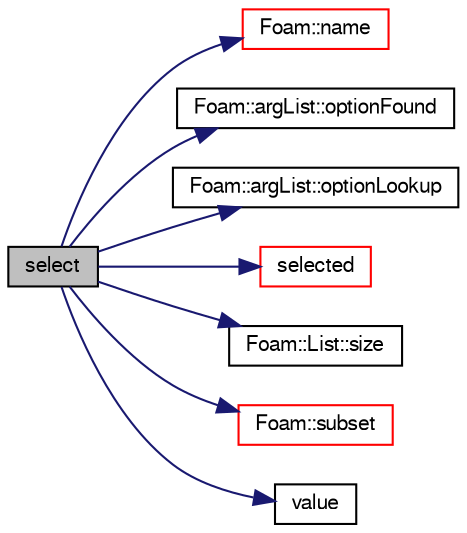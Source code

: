 digraph "select"
{
  bgcolor="transparent";
  edge [fontname="FreeSans",fontsize="10",labelfontname="FreeSans",labelfontsize="10"];
  node [fontname="FreeSans",fontsize="10",shape=record];
  rankdir="LR";
  Node1 [label="select",height=0.2,width=0.4,color="black", fillcolor="grey75", style="filled" fontcolor="black"];
  Node1 -> Node2 [color="midnightblue",fontsize="10",style="solid",fontname="FreeSans"];
  Node2 [label="Foam::name",height=0.2,width=0.4,color="red",URL="$a10237.html#adcb0df2bd4953cb6bb390272d8263c3a",tooltip="Return a string representation of a complex. "];
  Node1 -> Node3 [color="midnightblue",fontsize="10",style="solid",fontname="FreeSans"];
  Node3 [label="Foam::argList::optionFound",height=0.2,width=0.4,color="black",URL="$a00060.html#a1448e8925bc2243c51fa37aa47b66453",tooltip="Return true if the named option is found. "];
  Node1 -> Node4 [color="midnightblue",fontsize="10",style="solid",fontname="FreeSans"];
  Node4 [label="Foam::argList::optionLookup",height=0.2,width=0.4,color="black",URL="$a00060.html#aa2d4bc0749e875e4878682fe256cff50",tooltip="Return an IStringStream from the named option. "];
  Node1 -> Node5 [color="midnightblue",fontsize="10",style="solid",fontname="FreeSans"];
  Node5 [label="selected",height=0.2,width=0.4,color="red",URL="$a02541.html#a89b6403c43f57f2cd0d9de53b28e96dc",tooltip="Return true if the given instant is within the ranges. "];
  Node1 -> Node6 [color="midnightblue",fontsize="10",style="solid",fontname="FreeSans"];
  Node6 [label="Foam::List::size",height=0.2,width=0.4,color="black",URL="$a01325.html#a8a5f6fa29bd4b500caf186f60245b384",tooltip="Override size to be inconsistent with allocated storage. "];
  Node1 -> Node7 [color="midnightblue",fontsize="10",style="solid",fontname="FreeSans"];
  Node7 [label="Foam::subset",height=0.2,width=0.4,color="red",URL="$a10237.html#af053f0dfbaeb31c38d85eb32efcd00d1",tooltip="Extract elements of List when select is a certain value. "];
  Node1 -> Node8 [color="midnightblue",fontsize="10",style="solid",fontname="FreeSans"];
  Node8 [label="value",height=0.2,width=0.4,color="black",URL="$a04591.html#a7f851d6ccb9cf41e28285ce3b75e11df"];
}
